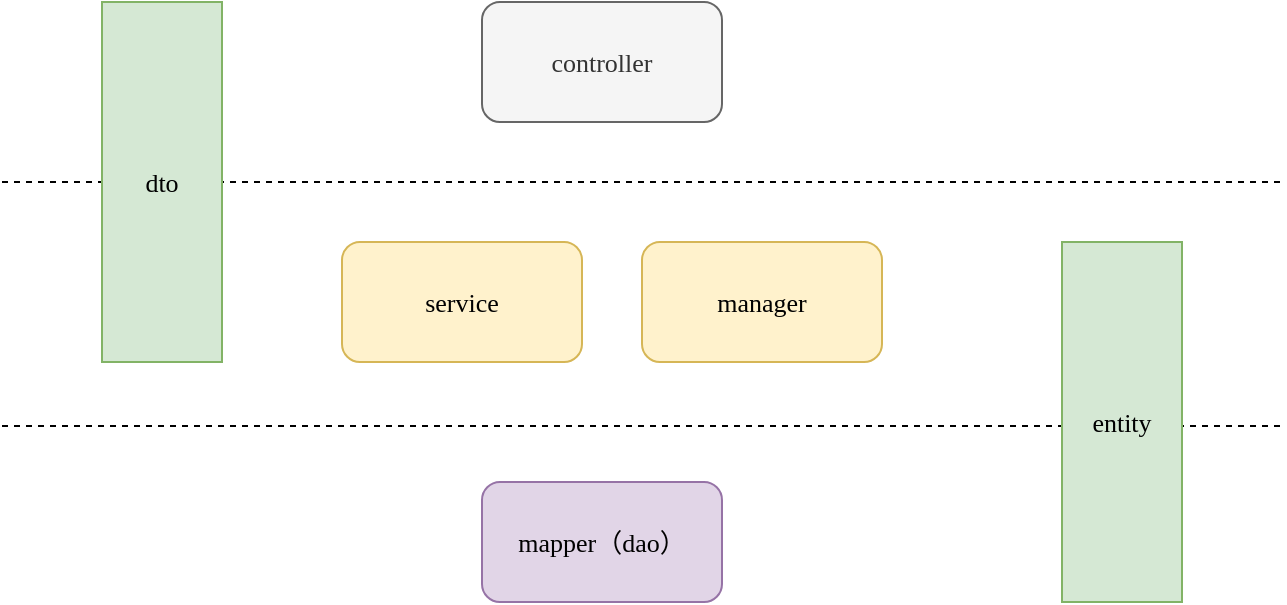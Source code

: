 <mxfile version="14.8.0" type="github">
  <diagram name="Page-1" id="e7e014a7-5840-1c2e-5031-d8a46d1fe8dd">
    <mxGraphModel dx="1024" dy="531" grid="1" gridSize="10" guides="1" tooltips="1" connect="1" arrows="1" fold="1" page="1" pageScale="1" pageWidth="1169" pageHeight="826" background="none" math="0" shadow="0">
      <root>
        <mxCell id="0" />
        <mxCell id="1" parent="0" />
        <mxCell id="MRimZtYkDHsOBySUA4bx-41" value="controller" style="rounded=1;whiteSpace=wrap;html=1;fillColor=#f5f5f5;strokeColor=#666666;fontColor=#333333;fontFamily=Comic Sans MS;fontSize=13;" vertex="1" parent="1">
          <mxGeometry x="400" y="220" width="120" height="60" as="geometry" />
        </mxCell>
        <mxCell id="MRimZtYkDHsOBySUA4bx-42" value="" style="endArrow=none;html=1;dashed=1;fontFamily=Comic Sans MS;fontSize=13;" edge="1" parent="1">
          <mxGeometry width="50" height="50" relative="1" as="geometry">
            <mxPoint x="160" y="310" as="sourcePoint" />
            <mxPoint x="800" y="310" as="targetPoint" />
          </mxGeometry>
        </mxCell>
        <mxCell id="MRimZtYkDHsOBySUA4bx-43" value="service" style="rounded=1;whiteSpace=wrap;html=1;fillColor=#fff2cc;strokeColor=#d6b656;fontFamily=Comic Sans MS;fontSize=13;" vertex="1" parent="1">
          <mxGeometry x="330" y="340" width="120" height="60" as="geometry" />
        </mxCell>
        <mxCell id="MRimZtYkDHsOBySUA4bx-44" value="manager" style="rounded=1;whiteSpace=wrap;html=1;fillColor=#fff2cc;strokeColor=#d6b656;fontFamily=Comic Sans MS;fontSize=13;" vertex="1" parent="1">
          <mxGeometry x="480" y="340" width="120" height="60" as="geometry" />
        </mxCell>
        <mxCell id="MRimZtYkDHsOBySUA4bx-45" value="mapper（dao）" style="rounded=1;whiteSpace=wrap;html=1;fillColor=#e1d5e7;strokeColor=#9673a6;fontFamily=Comic Sans MS;fontSize=13;" vertex="1" parent="1">
          <mxGeometry x="400" y="460" width="120" height="60" as="geometry" />
        </mxCell>
        <mxCell id="MRimZtYkDHsOBySUA4bx-46" value="" style="endArrow=none;html=1;dashed=1;fontFamily=Comic Sans MS;fontSize=13;" edge="1" parent="1">
          <mxGeometry width="50" height="50" relative="1" as="geometry">
            <mxPoint x="160" y="432" as="sourcePoint" />
            <mxPoint x="800" y="432" as="targetPoint" />
          </mxGeometry>
        </mxCell>
        <mxCell id="MRimZtYkDHsOBySUA4bx-47" value="dto" style="rounded=0;whiteSpace=wrap;html=1;fillColor=#d5e8d4;strokeColor=#82b366;fontFamily=Comic Sans MS;fontSize=13;" vertex="1" parent="1">
          <mxGeometry x="210" y="220" width="60" height="180" as="geometry" />
        </mxCell>
        <mxCell id="MRimZtYkDHsOBySUA4bx-48" value="entity" style="rounded=0;whiteSpace=wrap;html=1;fillColor=#d5e8d4;strokeColor=#82b366;fontFamily=Comic Sans MS;fontSize=13;" vertex="1" parent="1">
          <mxGeometry x="690" y="340" width="60" height="180" as="geometry" />
        </mxCell>
      </root>
    </mxGraphModel>
  </diagram>
</mxfile>

